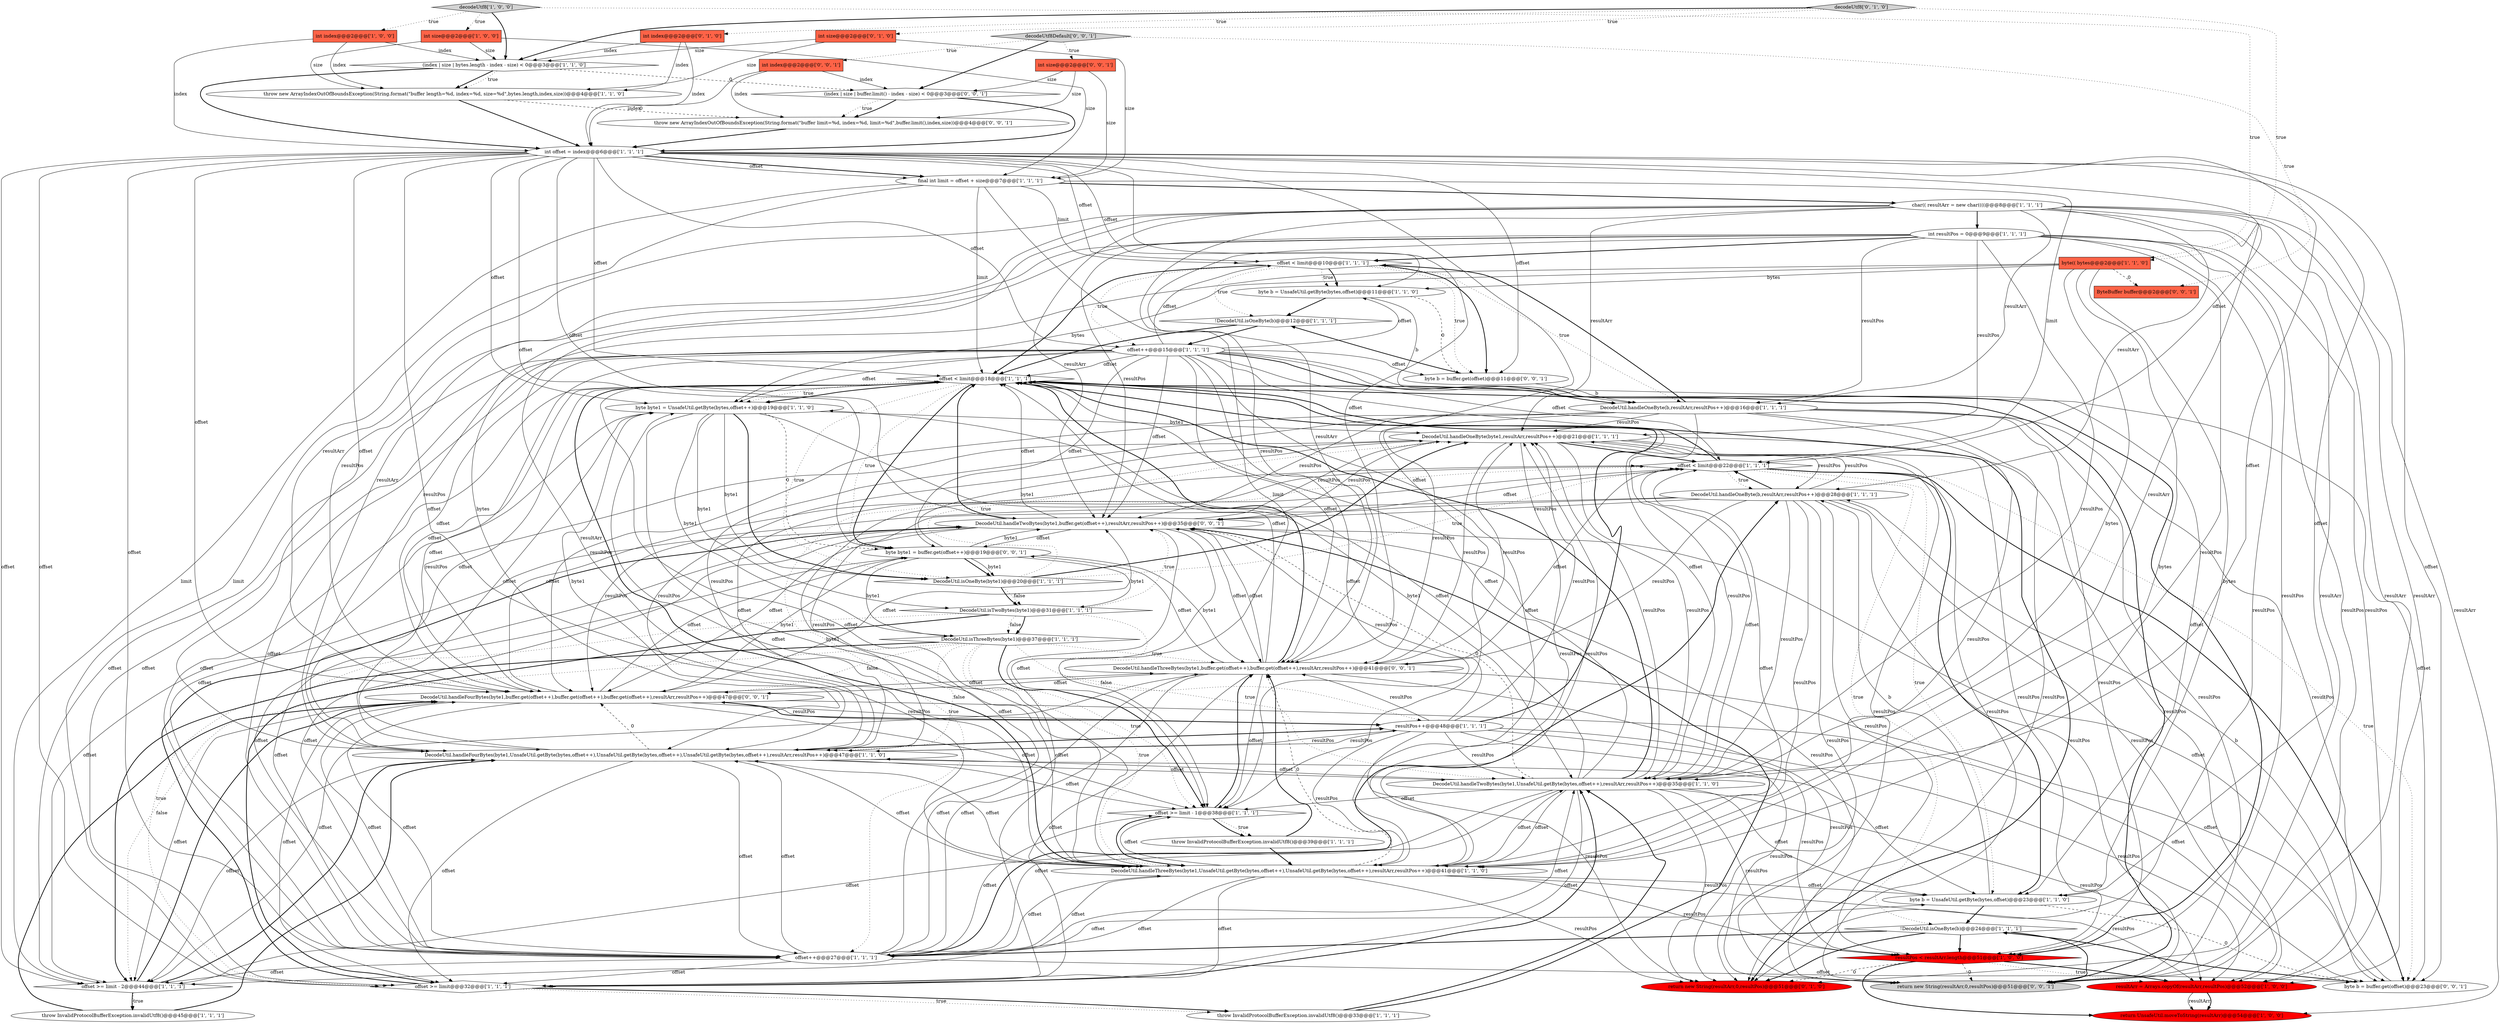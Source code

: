 digraph {
16 [style = filled, label = "int resultPos = 0@@@9@@@['1', '1', '1']", fillcolor = white, shape = ellipse image = "AAA0AAABBB1BBB"];
1 [style = filled, label = "throw new ArrayIndexOutOfBoundsException(String.format(\"buffer length=%d, index=%d, size=%d\",bytes.length,index,size))@@@4@@@['1', '1', '0']", fillcolor = white, shape = ellipse image = "AAA0AAABBB1BBB"];
2 [style = filled, label = "offset < limit@@@10@@@['1', '1', '1']", fillcolor = white, shape = diamond image = "AAA0AAABBB1BBB"];
32 [style = filled, label = "DecodeUtil.handleOneByte(byte1,resultArr,resultPos++)@@@21@@@['1', '1', '1']", fillcolor = white, shape = ellipse image = "AAA0AAABBB1BBB"];
34 [style = filled, label = "throw InvalidProtocolBufferException.invalidUtf8()@@@39@@@['1', '1', '1']", fillcolor = white, shape = ellipse image = "AAA0AAABBB1BBB"];
19 [style = filled, label = "byte b = UnsafeUtil.getByte(bytes,offset)@@@11@@@['1', '1', '0']", fillcolor = white, shape = ellipse image = "AAA0AAABBB1BBB"];
25 [style = filled, label = "throw InvalidProtocolBufferException.invalidUtf8()@@@45@@@['1', '1', '1']", fillcolor = white, shape = ellipse image = "AAA0AAABBB1BBB"];
22 [style = filled, label = "return UnsafeUtil.moveToString(resultArr)@@@54@@@['1', '0', '0']", fillcolor = red, shape = ellipse image = "AAA1AAABBB1BBB"];
39 [style = filled, label = "int size@@@2@@@['0', '1', '0']", fillcolor = tomato, shape = box image = "AAA0AAABBB2BBB"];
17 [style = filled, label = "offset < limit@@@22@@@['1', '1', '1']", fillcolor = white, shape = diamond image = "AAA0AAABBB1BBB"];
14 [style = filled, label = "decodeUtf8['1', '0', '0']", fillcolor = lightgray, shape = diamond image = "AAA0AAABBB1BBB"];
28 [style = filled, label = "DecodeUtil.isThreeBytes(byte1)@@@37@@@['1', '1', '1']", fillcolor = white, shape = diamond image = "AAA0AAABBB1BBB"];
38 [style = filled, label = "throw InvalidProtocolBufferException.invalidUtf8()@@@33@@@['1', '1', '1']", fillcolor = white, shape = ellipse image = "AAA0AAABBB1BBB"];
43 [style = filled, label = "DecodeUtil.handleThreeBytes(byte1,buffer.get(offset++),buffer.get(offset++),resultArr,resultPos++)@@@41@@@['0', '0', '1']", fillcolor = white, shape = ellipse image = "AAA0AAABBB3BBB"];
12 [style = filled, label = "(index | size | bytes.length - index - size) < 0@@@3@@@['1', '1', '0']", fillcolor = white, shape = diamond image = "AAA0AAABBB1BBB"];
0 [style = filled, label = "int offset = index@@@6@@@['1', '1', '1']", fillcolor = white, shape = ellipse image = "AAA0AAABBB1BBB"];
23 [style = filled, label = "DecodeUtil.handleOneByte(b,resultArr,resultPos++)@@@28@@@['1', '1', '1']", fillcolor = white, shape = ellipse image = "AAA0AAABBB1BBB"];
5 [style = filled, label = "char(( resultArr = new char((((@@@8@@@['1', '1', '1']", fillcolor = white, shape = ellipse image = "AAA0AAABBB1BBB"];
36 [style = filled, label = "DecodeUtil.isTwoBytes(byte1)@@@31@@@['1', '1', '1']", fillcolor = white, shape = diamond image = "AAA0AAABBB1BBB"];
31 [style = filled, label = "byte b = UnsafeUtil.getByte(bytes,offset)@@@23@@@['1', '1', '0']", fillcolor = white, shape = ellipse image = "AAA0AAABBB1BBB"];
15 [style = filled, label = "final int limit = offset + size@@@7@@@['1', '1', '1']", fillcolor = white, shape = ellipse image = "AAA0AAABBB1BBB"];
13 [style = filled, label = "int size@@@2@@@['1', '0', '0']", fillcolor = tomato, shape = box image = "AAA0AAABBB1BBB"];
42 [style = filled, label = "return new String(resultArr,0,resultPos)@@@51@@@['0', '1', '0']", fillcolor = red, shape = ellipse image = "AAA1AAABBB2BBB"];
10 [style = filled, label = "offset >= limit - 2@@@44@@@['1', '1', '1']", fillcolor = white, shape = diamond image = "AAA0AAABBB1BBB"];
53 [style = filled, label = "return new String(resultArr,0,resultPos)@@@51@@@['0', '0', '1']", fillcolor = lightgray, shape = ellipse image = "AAA0AAABBB3BBB"];
27 [style = filled, label = "offset++@@@27@@@['1', '1', '1']", fillcolor = white, shape = ellipse image = "AAA0AAABBB1BBB"];
29 [style = filled, label = "!DecodeUtil.isOneByte(b)@@@12@@@['1', '1', '1']", fillcolor = white, shape = diamond image = "AAA0AAABBB1BBB"];
51 [style = filled, label = "(index | size | buffer.limit() - index - size) < 0@@@3@@@['0', '0', '1']", fillcolor = white, shape = diamond image = "AAA0AAABBB3BBB"];
40 [style = filled, label = "int index@@@2@@@['0', '1', '0']", fillcolor = tomato, shape = box image = "AAA0AAABBB2BBB"];
3 [style = filled, label = "offset < limit@@@18@@@['1', '1', '1']", fillcolor = white, shape = diamond image = "AAA0AAABBB1BBB"];
11 [style = filled, label = "offset++@@@15@@@['1', '1', '1']", fillcolor = white, shape = ellipse image = "AAA0AAABBB1BBB"];
54 [style = filled, label = "int index@@@2@@@['0', '0', '1']", fillcolor = tomato, shape = box image = "AAA0AAABBB3BBB"];
35 [style = filled, label = "byte(( bytes@@@2@@@['1', '1', '0']", fillcolor = tomato, shape = box image = "AAA0AAABBB1BBB"];
49 [style = filled, label = "byte b = buffer.get(offset)@@@23@@@['0', '0', '1']", fillcolor = white, shape = ellipse image = "AAA0AAABBB3BBB"];
41 [style = filled, label = "decodeUtf8['0', '1', '0']", fillcolor = lightgray, shape = diamond image = "AAA0AAABBB2BBB"];
18 [style = filled, label = "resultPos < resultArr.length@@@51@@@['1', '0', '0']", fillcolor = red, shape = diamond image = "AAA1AAABBB1BBB"];
45 [style = filled, label = "throw new ArrayIndexOutOfBoundsException(String.format(\"buffer limit=%d, index=%d, limit=%d\",buffer.limit(),index,size))@@@4@@@['0', '0', '1']", fillcolor = white, shape = ellipse image = "AAA0AAABBB3BBB"];
37 [style = filled, label = "DecodeUtil.handleThreeBytes(byte1,UnsafeUtil.getByte(bytes,offset++),UnsafeUtil.getByte(bytes,offset++),resultArr,resultPos++)@@@41@@@['1', '1', '0']", fillcolor = white, shape = ellipse image = "AAA0AAABBB1BBB"];
52 [style = filled, label = "decodeUtf8Default['0', '0', '1']", fillcolor = lightgray, shape = diamond image = "AAA0AAABBB3BBB"];
33 [style = filled, label = "offset >= limit@@@32@@@['1', '1', '1']", fillcolor = white, shape = diamond image = "AAA0AAABBB1BBB"];
26 [style = filled, label = "byte byte1 = UnsafeUtil.getByte(bytes,offset++)@@@19@@@['1', '1', '0']", fillcolor = white, shape = ellipse image = "AAA0AAABBB1BBB"];
24 [style = filled, label = "offset >= limit - 1@@@38@@@['1', '1', '1']", fillcolor = white, shape = diamond image = "AAA0AAABBB1BBB"];
55 [style = filled, label = "ByteBuffer buffer@@@2@@@['0', '0', '1']", fillcolor = tomato, shape = box image = "AAA0AAABBB3BBB"];
30 [style = filled, label = "DecodeUtil.handleOneByte(b,resultArr,resultPos++)@@@16@@@['1', '1', '1']", fillcolor = white, shape = ellipse image = "AAA0AAABBB1BBB"];
9 [style = filled, label = "int index@@@2@@@['1', '0', '0']", fillcolor = tomato, shape = box image = "AAA0AAABBB1BBB"];
44 [style = filled, label = "int size@@@2@@@['0', '0', '1']", fillcolor = tomato, shape = box image = "AAA0AAABBB3BBB"];
47 [style = filled, label = "DecodeUtil.handleFourBytes(byte1,buffer.get(offset++),buffer.get(offset++),buffer.get(offset++),resultArr,resultPos++)@@@47@@@['0', '0', '1']", fillcolor = white, shape = ellipse image = "AAA0AAABBB3BBB"];
7 [style = filled, label = "DecodeUtil.handleTwoBytes(byte1,UnsafeUtil.getByte(bytes,offset++),resultArr,resultPos++)@@@35@@@['1', '1', '0']", fillcolor = white, shape = ellipse image = "AAA0AAABBB1BBB"];
21 [style = filled, label = "!DecodeUtil.isOneByte(b)@@@24@@@['1', '1', '1']", fillcolor = white, shape = diamond image = "AAA0AAABBB1BBB"];
48 [style = filled, label = "byte byte1 = buffer.get(offset++)@@@19@@@['0', '0', '1']", fillcolor = white, shape = ellipse image = "AAA0AAABBB3BBB"];
8 [style = filled, label = "resultArr = Arrays.copyOf(resultArr,resultPos)@@@52@@@['1', '0', '0']", fillcolor = red, shape = ellipse image = "AAA1AAABBB1BBB"];
6 [style = filled, label = "DecodeUtil.isOneByte(byte1)@@@20@@@['1', '1', '1']", fillcolor = white, shape = diamond image = "AAA0AAABBB1BBB"];
20 [style = filled, label = "resultPos++@@@48@@@['1', '1', '1']", fillcolor = white, shape = ellipse image = "AAA0AAABBB1BBB"];
50 [style = filled, label = "byte b = buffer.get(offset)@@@11@@@['0', '0', '1']", fillcolor = white, shape = ellipse image = "AAA0AAABBB3BBB"];
4 [style = filled, label = "DecodeUtil.handleFourBytes(byte1,UnsafeUtil.getByte(bytes,offset++),UnsafeUtil.getByte(bytes,offset++),UnsafeUtil.getByte(bytes,offset++),resultArr,resultPos++)@@@47@@@['1', '1', '0']", fillcolor = white, shape = ellipse image = "AAA0AAABBB1BBB"];
46 [style = filled, label = "DecodeUtil.handleTwoBytes(byte1,buffer.get(offset++),resultArr,resultPos++)@@@35@@@['0', '0', '1']", fillcolor = white, shape = ellipse image = "AAA0AAABBB3BBB"];
11->10 [style = solid, label="offset"];
46->47 [style = solid, label="offset"];
43->46 [style = solid, label="offset"];
9->0 [style = solid, label="index"];
0->31 [style = solid, label="offset"];
20->7 [style = solid, label="resultPos"];
32->53 [style = solid, label="resultPos"];
51->45 [style = dotted, label="true"];
47->10 [style = solid, label="offset"];
30->43 [style = solid, label="resultPos"];
11->26 [style = solid, label="offset"];
37->27 [style = solid, label="offset"];
7->37 [style = solid, label="offset"];
0->15 [style = bold, label=""];
37->3 [style = bold, label=""];
2->11 [style = dotted, label="true"];
46->33 [style = solid, label="offset"];
0->24 [style = solid, label="offset"];
32->46 [style = solid, label="resultPos"];
3->18 [style = bold, label=""];
0->33 [style = solid, label="offset"];
13->1 [style = solid, label="size"];
18->22 [style = bold, label=""];
40->1 [style = solid, label="index"];
23->42 [style = solid, label="resultPos"];
0->19 [style = solid, label="offset"];
15->10 [style = solid, label="limit"];
23->37 [style = solid, label="resultPos"];
28->10 [style = dotted, label="false"];
17->27 [style = dotted, label="true"];
32->7 [style = solid, label="resultPos"];
5->8 [style = solid, label="resultArr"];
35->7 [style = solid, label="bytes"];
0->27 [style = solid, label="offset"];
0->47 [style = solid, label="offset"];
51->0 [style = bold, label=""];
20->18 [style = solid, label="resultPos"];
3->53 [style = bold, label=""];
23->4 [style = solid, label="resultPos"];
8->22 [style = solid, label="resultArr"];
10->25 [style = dotted, label="true"];
10->25 [style = bold, label=""];
0->3 [style = solid, label="offset"];
11->19 [style = solid, label="offset"];
38->46 [style = bold, label=""];
7->32 [style = solid, label="resultPos"];
13->15 [style = solid, label="size"];
32->17 [style = bold, label=""];
20->53 [style = solid, label="resultPos"];
7->31 [style = solid, label="offset"];
46->32 [style = solid, label="resultPos"];
19->29 [style = bold, label=""];
27->33 [style = solid, label="offset"];
46->10 [style = solid, label="offset"];
43->49 [style = solid, label="offset"];
23->18 [style = solid, label="resultPos"];
43->10 [style = solid, label="offset"];
7->46 [style = dashed, label="0"];
41->12 [style = bold, label=""];
34->43 [style = bold, label=""];
0->48 [style = solid, label="offset"];
26->48 [style = dashed, label="0"];
0->4 [style = solid, label="offset"];
37->4 [style = solid, label="offset"];
0->10 [style = solid, label="offset"];
16->42 [style = solid, label="resultPos"];
12->51 [style = dashed, label="0"];
26->7 [style = solid, label="byte1"];
5->22 [style = solid, label="resultArr"];
41->39 [style = dotted, label="true"];
6->17 [style = dotted, label="true"];
37->43 [style = dashed, label="0"];
31->23 [style = solid, label="b"];
14->13 [style = dotted, label="true"];
9->1 [style = solid, label="index"];
20->8 [style = solid, label="resultPos"];
27->4 [style = solid, label="offset"];
34->37 [style = bold, label=""];
5->42 [style = solid, label="resultArr"];
30->47 [style = solid, label="resultPos"];
10->4 [style = bold, label=""];
4->33 [style = solid, label="offset"];
43->27 [style = solid, label="offset"];
14->35 [style = dotted, label="true"];
4->20 [style = solid, label="resultPos"];
15->24 [style = solid, label="limit"];
47->17 [style = solid, label="offset"];
32->47 [style = solid, label="resultPos"];
48->36 [style = solid, label="byte1"];
44->51 [style = solid, label="size"];
37->3 [style = solid, label="offset"];
6->32 [style = dotted, label="true"];
31->21 [style = bold, label=""];
37->7 [style = solid, label="offset"];
21->18 [style = bold, label=""];
32->37 [style = solid, label="resultPos"];
16->32 [style = solid, label="resultPos"];
38->7 [style = bold, label=""];
28->47 [style = dotted, label="false"];
40->12 [style = solid, label="index"];
11->17 [style = solid, label="offset"];
27->49 [style = solid, label="offset"];
39->1 [style = solid, label="size"];
26->28 [style = solid, label="byte1"];
23->17 [style = bold, label=""];
11->48 [style = solid, label="offset"];
11->46 [style = solid, label="offset"];
23->8 [style = solid, label="resultPos"];
5->37 [style = solid, label="resultArr"];
27->47 [style = solid, label="offset"];
2->29 [style = dotted, label="true"];
37->17 [style = solid, label="offset"];
11->47 [style = solid, label="offset"];
18->53 [style = dashed, label="0"];
47->20 [style = solid, label="resultPos"];
26->6 [style = bold, label=""];
13->12 [style = solid, label="size"];
0->2 [style = solid, label="offset"];
7->17 [style = solid, label="offset"];
17->23 [style = dotted, label="true"];
32->42 [style = solid, label="resultPos"];
24->34 [style = dotted, label="true"];
26->4 [style = solid, label="byte1"];
28->20 [style = dotted, label="false"];
23->47 [style = solid, label="resultPos"];
11->2 [style = solid, label="offset"];
16->46 [style = solid, label="resultPos"];
30->8 [style = solid, label="resultPos"];
31->49 [style = dashed, label="0"];
2->19 [style = dotted, label="true"];
7->18 [style = solid, label="resultPos"];
20->43 [style = solid, label="resultPos"];
28->4 [style = dotted, label="false"];
27->24 [style = solid, label="offset"];
21->27 [style = bold, label=""];
5->47 [style = solid, label="resultArr"];
41->35 [style = dotted, label="true"];
2->3 [style = bold, label=""];
49->23 [style = solid, label="b"];
30->46 [style = solid, label="resultPos"];
11->3 [style = solid, label="offset"];
6->36 [style = dotted, label="false"];
48->6 [style = bold, label=""];
30->37 [style = solid, label="resultPos"];
11->50 [style = solid, label="offset"];
26->36 [style = solid, label="byte1"];
17->49 [style = bold, label=""];
4->27 [style = solid, label="offset"];
7->33 [style = solid, label="offset"];
0->46 [style = solid, label="offset"];
17->3 [style = bold, label=""];
4->7 [style = solid, label="offset"];
26->37 [style = solid, label="byte1"];
18->8 [style = bold, label=""];
20->42 [style = solid, label="resultPos"];
43->33 [style = solid, label="offset"];
46->3 [style = bold, label=""];
27->7 [style = solid, label="offset"];
27->43 [style = solid, label="offset"];
36->33 [style = dotted, label="true"];
47->3 [style = solid, label="offset"];
17->31 [style = bold, label=""];
11->7 [style = solid, label="offset"];
29->3 [style = bold, label=""];
44->45 [style = solid, label="size"];
4->37 [style = solid, label="offset"];
25->4 [style = bold, label=""];
5->30 [style = solid, label="resultArr"];
16->2 [style = bold, label=""];
0->17 [style = solid, label="offset"];
15->33 [style = solid, label="limit"];
48->47 [style = solid, label="byte1"];
48->28 [style = solid, label="byte1"];
3->48 [style = bold, label=""];
9->12 [style = solid, label="index"];
7->10 [style = solid, label="offset"];
47->27 [style = solid, label="offset"];
27->23 [style = bold, label=""];
11->27 [style = solid, label="offset"];
7->24 [style = solid, label="offset"];
21->53 [style = bold, label=""];
46->27 [style = solid, label="offset"];
54->51 [style = solid, label="index"];
44->15 [style = solid, label="size"];
11->49 [style = solid, label="offset"];
46->48 [style = solid, label="offset"];
4->31 [style = solid, label="offset"];
24->34 [style = bold, label=""];
3->6 [style = dotted, label="true"];
52->44 [style = dotted, label="true"];
36->33 [style = bold, label=""];
1->45 [style = dashed, label="0"];
26->6 [style = solid, label="byte1"];
11->33 [style = solid, label="offset"];
54->0 [style = solid, label="index"];
32->8 [style = solid, label="resultPos"];
43->3 [style = bold, label=""];
7->27 [style = solid, label="offset"];
33->46 [style = bold, label=""];
45->0 [style = bold, label=""];
32->4 [style = solid, label="resultPos"];
27->31 [style = solid, label="offset"];
0->15 [style = solid, label="offset"];
7->42 [style = solid, label="resultPos"];
16->7 [style = solid, label="resultPos"];
20->4 [style = solid, label="resultPos"];
16->37 [style = solid, label="resultPos"];
30->18 [style = solid, label="resultPos"];
16->4 [style = solid, label="resultPos"];
32->18 [style = solid, label="resultPos"];
46->49 [style = solid, label="offset"];
6->32 [style = bold, label=""];
0->37 [style = solid, label="offset"];
33->7 [style = bold, label=""];
50->29 [style = bold, label=""];
25->47 [style = bold, label=""];
20->32 [style = solid, label="resultPos"];
20->47 [style = solid, label="resultPos"];
16->47 [style = solid, label="resultPos"];
32->23 [style = solid, label="resultPos"];
3->26 [style = dotted, label="true"];
54->45 [style = solid, label="index"];
47->46 [style = solid, label="offset"];
1->0 [style = bold, label=""];
12->1 [style = bold, label=""];
36->7 [style = dotted, label="true"];
28->24 [style = dotted, label="true"];
16->53 [style = solid, label="resultPos"];
33->38 [style = dotted, label="true"];
47->24 [style = solid, label="offset"];
52->51 [style = bold, label=""];
17->21 [style = dotted, label="true"];
37->32 [style = solid, label="resultPos"];
35->55 [style = dashed, label="0"];
36->28 [style = dotted, label="false"];
43->48 [style = solid, label="offset"];
11->24 [style = solid, label="offset"];
0->7 [style = solid, label="offset"];
27->10 [style = solid, label="offset"];
35->26 [style = solid, label="bytes"];
3->42 [style = bold, label=""];
5->16 [style = bold, label=""];
0->11 [style = solid, label="offset"];
27->26 [style = solid, label="offset"];
23->43 [style = solid, label="resultPos"];
30->7 [style = solid, label="resultPos"];
37->42 [style = solid, label="resultPos"];
4->20 [style = bold, label=""];
28->43 [style = dotted, label="true"];
20->46 [style = solid, label="resultPos"];
48->46 [style = solid, label="byte1"];
52->54 [style = dotted, label="true"];
16->8 [style = solid, label="resultPos"];
2->19 [style = bold, label=""];
28->10 [style = bold, label=""];
7->26 [style = solid, label="offset"];
0->49 [style = solid, label="offset"];
15->3 [style = solid, label="limit"];
17->49 [style = dotted, label="true"];
27->37 [style = solid, label="offset"];
7->4 [style = solid, label="offset"];
37->33 [style = solid, label="offset"];
6->36 [style = bold, label=""];
4->10 [style = solid, label="offset"];
49->21 [style = bold, label=""];
7->3 [style = bold, label=""];
15->5 [style = bold, label=""];
15->2 [style = solid, label="limit"];
27->46 [style = solid, label="offset"];
46->17 [style = solid, label="offset"];
16->30 [style = solid, label="resultPos"];
23->53 [style = solid, label="resultPos"];
35->19 [style = solid, label="bytes"];
14->12 [style = bold, label=""];
47->20 [style = bold, label=""];
4->3 [style = solid, label="offset"];
10->47 [style = bold, label=""];
33->38 [style = bold, label=""];
5->53 [style = solid, label="resultArr"];
30->2 [style = bold, label=""];
30->42 [style = solid, label="resultPos"];
35->31 [style = solid, label="bytes"];
47->48 [style = solid, label="offset"];
47->43 [style = solid, label="offset"];
30->32 [style = solid, label="resultPos"];
21->42 [style = bold, label=""];
4->26 [style = solid, label="offset"];
11->37 [style = solid, label="offset"];
43->32 [style = solid, label="resultPos"];
11->43 [style = solid, label="offset"];
36->28 [style = bold, label=""];
24->43 [style = bold, label=""];
7->8 [style = solid, label="resultPos"];
27->3 [style = solid, label="offset"];
5->32 [style = solid, label="resultArr"];
5->23 [style = solid, label="resultArr"];
37->31 [style = solid, label="offset"];
41->40 [style = dotted, label="true"];
23->7 [style = solid, label="resultPos"];
43->17 [style = solid, label="offset"];
16->18 [style = solid, label="resultPos"];
15->17 [style = solid, label="limit"];
0->43 [style = solid, label="offset"];
2->50 [style = dotted, label="true"];
35->37 [style = solid, label="bytes"];
23->32 [style = solid, label="resultPos"];
48->32 [style = solid, label="byte1"];
46->43 [style = solid, label="offset"];
16->43 [style = solid, label="resultPos"];
18->8 [style = dotted, label="true"];
20->3 [style = bold, label=""];
3->48 [style = dotted, label="true"];
37->10 [style = solid, label="offset"];
8->22 [style = bold, label=""];
18->42 [style = dashed, label="0"];
43->24 [style = solid, label="offset"];
19->30 [style = solid, label="b"];
11->4 [style = solid, label="offset"];
46->3 [style = solid, label="offset"];
28->24 [style = bold, label=""];
5->46 [style = solid, label="resultArr"];
28->37 [style = dotted, label="true"];
11->31 [style = solid, label="offset"];
11->30 [style = bold, label=""];
29->11 [style = bold, label=""];
36->46 [style = dotted, label="true"];
37->18 [style = solid, label="resultPos"];
48->6 [style = solid, label="byte1"];
0->50 [style = solid, label="offset"];
37->8 [style = solid, label="resultPos"];
23->46 [style = solid, label="resultPos"];
52->55 [style = dotted, label="true"];
5->7 [style = solid, label="resultArr"];
3->26 [style = bold, label=""];
2->30 [style = dotted, label="true"];
32->43 [style = solid, label="resultPos"];
30->53 [style = solid, label="resultPos"];
35->4 [style = solid, label="bytes"];
5->4 [style = solid, label="resultArr"];
51->45 [style = bold, label=""];
39->15 [style = solid, label="size"];
27->17 [style = solid, label="offset"];
19->50 [style = dashed, label="0"];
37->26 [style = solid, label="offset"];
20->37 [style = solid, label="resultPos"];
26->32 [style = solid, label="byte1"];
39->12 [style = solid, label="size"];
46->24 [style = solid, label="offset"];
0->26 [style = solid, label="offset"];
37->24 [style = solid, label="offset"];
43->3 [style = solid, label="offset"];
47->33 [style = solid, label="offset"];
46->53 [style = solid, label="resultPos"];
12->1 [style = dotted, label="true"];
7->3 [style = solid, label="offset"];
4->47 [style = dashed, label="0"];
30->4 [style = solid, label="resultPos"];
4->24 [style = solid, label="offset"];
40->0 [style = solid, label="index"];
12->0 [style = bold, label=""];
2->50 [style = bold, label=""];
50->30 [style = solid, label="b"];
27->48 [style = solid, label="offset"];
17->31 [style = dotted, label="true"];
43->47 [style = solid, label="offset"];
4->17 [style = solid, label="offset"];
48->43 [style = solid, label="byte1"];
24->37 [style = bold, label=""];
5->43 [style = solid, label="resultArr"];
14->9 [style = dotted, label="true"];
43->53 [style = solid, label="resultPos"];
47->49 [style = solid, label="offset"];
}
